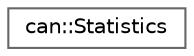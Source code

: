 digraph "Graphical Class Hierarchy"
{
 // LATEX_PDF_SIZE
  bgcolor="transparent";
  edge [fontname=Helvetica,fontsize=10,labelfontname=Helvetica,labelfontsize=10];
  node [fontname=Helvetica,fontsize=10,shape=box,height=0.2,width=0.4];
  rankdir="LR";
  Node0 [id="Node000000",label="can::Statistics",height=0.2,width=0.4,color="grey40", fillcolor="white", style="filled",URL="$d1/d84/structcan_1_1Statistics.html",tooltip=" "];
}
